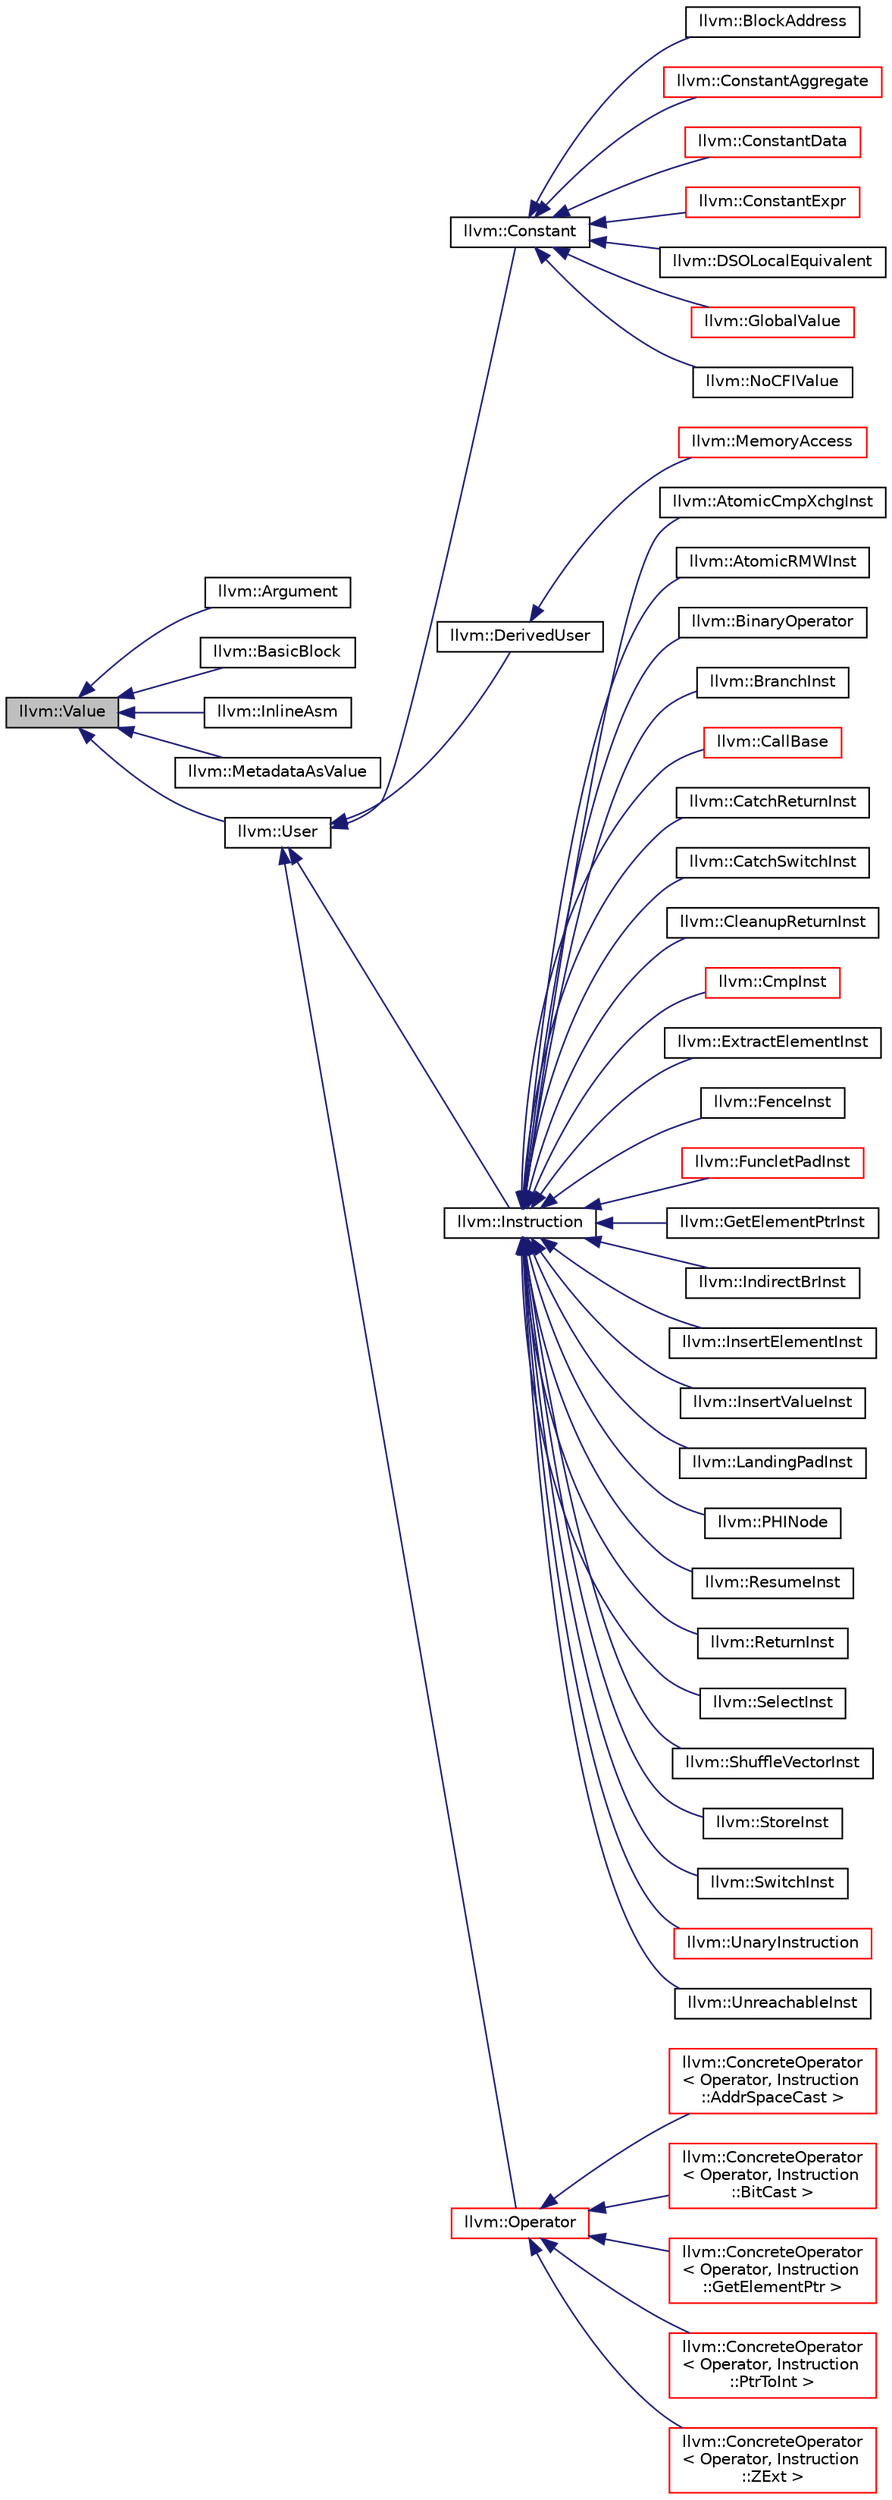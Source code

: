 digraph "llvm::Value"
{
 // LATEX_PDF_SIZE
  bgcolor="transparent";
  edge [fontname="Helvetica",fontsize="10",labelfontname="Helvetica",labelfontsize="10"];
  node [fontname="Helvetica",fontsize="10",shape=record];
  rankdir="LR";
  Node1 [label="llvm::Value",height=0.2,width=0.4,color="black", fillcolor="grey75", style="filled", fontcolor="black",tooltip="LLVM Value Representation."];
  Node1 -> Node2 [dir="back",color="midnightblue",fontsize="10",style="solid",fontname="Helvetica"];
  Node2 [label="llvm::Argument",height=0.2,width=0.4,color="black",URL="$classllvm_1_1Argument.html",tooltip="This class represents an incoming formal argument to a Function."];
  Node1 -> Node3 [dir="back",color="midnightblue",fontsize="10",style="solid",fontname="Helvetica"];
  Node3 [label="llvm::BasicBlock",height=0.2,width=0.4,color="black",URL="$classllvm_1_1BasicBlock.html",tooltip="LLVM Basic Block Representation."];
  Node1 -> Node4 [dir="back",color="midnightblue",fontsize="10",style="solid",fontname="Helvetica"];
  Node4 [label="llvm::InlineAsm",height=0.2,width=0.4,color="black",URL="$classllvm_1_1InlineAsm.html",tooltip=" "];
  Node1 -> Node5 [dir="back",color="midnightblue",fontsize="10",style="solid",fontname="Helvetica"];
  Node5 [label="llvm::MetadataAsValue",height=0.2,width=0.4,color="black",URL="$classllvm_1_1MetadataAsValue.html",tooltip="Metadata wrapper in the Value hierarchy."];
  Node1 -> Node6 [dir="back",color="midnightblue",fontsize="10",style="solid",fontname="Helvetica"];
  Node6 [label="llvm::User",height=0.2,width=0.4,color="black",URL="$classllvm_1_1User.html",tooltip=" "];
  Node6 -> Node7 [dir="back",color="midnightblue",fontsize="10",style="solid",fontname="Helvetica"];
  Node7 [label="llvm::Constant",height=0.2,width=0.4,color="black",URL="$classllvm_1_1Constant.html",tooltip="This is an important base class in LLVM."];
  Node7 -> Node8 [dir="back",color="midnightblue",fontsize="10",style="solid",fontname="Helvetica"];
  Node8 [label="llvm::BlockAddress",height=0.2,width=0.4,color="black",URL="$classllvm_1_1BlockAddress.html",tooltip="The address of a basic block."];
  Node7 -> Node9 [dir="back",color="midnightblue",fontsize="10",style="solid",fontname="Helvetica"];
  Node9 [label="llvm::ConstantAggregate",height=0.2,width=0.4,color="red",URL="$classllvm_1_1ConstantAggregate.html",tooltip="Base class for aggregate constants (with operands)."];
  Node7 -> Node13 [dir="back",color="midnightblue",fontsize="10",style="solid",fontname="Helvetica"];
  Node13 [label="llvm::ConstantData",height=0.2,width=0.4,color="red",URL="$classllvm_1_1ConstantData.html",tooltip="Base class for constants with no operands."];
  Node7 -> Node25 [dir="back",color="midnightblue",fontsize="10",style="solid",fontname="Helvetica"];
  Node25 [label="llvm::ConstantExpr",height=0.2,width=0.4,color="red",URL="$classllvm_1_1ConstantExpr.html",tooltip="A constant value that is initialized with an expression using other constant values."];
  Node7 -> Node34 [dir="back",color="midnightblue",fontsize="10",style="solid",fontname="Helvetica"];
  Node34 [label="llvm::DSOLocalEquivalent",height=0.2,width=0.4,color="black",URL="$classllvm_1_1DSOLocalEquivalent.html",tooltip="Wrapper for a function that represents a value that functionally represents the original function."];
  Node7 -> Node35 [dir="back",color="midnightblue",fontsize="10",style="solid",fontname="Helvetica"];
  Node35 [label="llvm::GlobalValue",height=0.2,width=0.4,color="red",URL="$classllvm_1_1GlobalValue.html",tooltip=" "];
  Node7 -> Node41 [dir="back",color="midnightblue",fontsize="10",style="solid",fontname="Helvetica"];
  Node41 [label="llvm::NoCFIValue",height=0.2,width=0.4,color="black",URL="$classllvm_1_1NoCFIValue.html",tooltip="Wrapper for a value that won't be replaced with a CFI jump table pointer in LowerTypeTestsModule."];
  Node6 -> Node42 [dir="back",color="midnightblue",fontsize="10",style="solid",fontname="Helvetica"];
  Node42 [label="llvm::DerivedUser",height=0.2,width=0.4,color="black",URL="$classllvm_1_1DerivedUser.html",tooltip="Extension point for the Value hierarchy."];
  Node42 -> Node43 [dir="back",color="midnightblue",fontsize="10",style="solid",fontname="Helvetica"];
  Node43 [label="llvm::MemoryAccess",height=0.2,width=0.4,color="red",URL="$classllvm_1_1MemoryAccess.html",tooltip=" "];
  Node6 -> Node48 [dir="back",color="midnightblue",fontsize="10",style="solid",fontname="Helvetica"];
  Node48 [label="llvm::Instruction",height=0.2,width=0.4,color="black",URL="$classllvm_1_1Instruction.html",tooltip=" "];
  Node48 -> Node49 [dir="back",color="midnightblue",fontsize="10",style="solid",fontname="Helvetica"];
  Node49 [label="llvm::AtomicCmpXchgInst",height=0.2,width=0.4,color="black",URL="$classllvm_1_1AtomicCmpXchgInst.html",tooltip="An instruction that atomically checks whether a specified value is in a memory location,..."];
  Node48 -> Node50 [dir="back",color="midnightblue",fontsize="10",style="solid",fontname="Helvetica"];
  Node50 [label="llvm::AtomicRMWInst",height=0.2,width=0.4,color="black",URL="$classllvm_1_1AtomicRMWInst.html",tooltip="an instruction that atomically reads a memory location, combines it with another value,..."];
  Node48 -> Node51 [dir="back",color="midnightblue",fontsize="10",style="solid",fontname="Helvetica"];
  Node51 [label="llvm::BinaryOperator",height=0.2,width=0.4,color="black",URL="$classllvm_1_1BinaryOperator.html",tooltip=" "];
  Node48 -> Node52 [dir="back",color="midnightblue",fontsize="10",style="solid",fontname="Helvetica"];
  Node52 [label="llvm::BranchInst",height=0.2,width=0.4,color="black",URL="$classllvm_1_1BranchInst.html",tooltip="Conditional or Unconditional Branch instruction."];
  Node48 -> Node53 [dir="back",color="midnightblue",fontsize="10",style="solid",fontname="Helvetica"];
  Node53 [label="llvm::CallBase",height=0.2,width=0.4,color="red",URL="$classllvm_1_1CallBase.html",tooltip="Base class for all callable instructions (InvokeInst and CallInst) Holds everything related to callin..."];
  Node48 -> Node148 [dir="back",color="midnightblue",fontsize="10",style="solid",fontname="Helvetica"];
  Node148 [label="llvm::CatchReturnInst",height=0.2,width=0.4,color="black",URL="$classllvm_1_1CatchReturnInst.html",tooltip=" "];
  Node48 -> Node149 [dir="back",color="midnightblue",fontsize="10",style="solid",fontname="Helvetica"];
  Node149 [label="llvm::CatchSwitchInst",height=0.2,width=0.4,color="black",URL="$classllvm_1_1CatchSwitchInst.html",tooltip=" "];
  Node48 -> Node150 [dir="back",color="midnightblue",fontsize="10",style="solid",fontname="Helvetica"];
  Node150 [label="llvm::CleanupReturnInst",height=0.2,width=0.4,color="black",URL="$classllvm_1_1CleanupReturnInst.html",tooltip=" "];
  Node48 -> Node151 [dir="back",color="midnightblue",fontsize="10",style="solid",fontname="Helvetica"];
  Node151 [label="llvm::CmpInst",height=0.2,width=0.4,color="red",URL="$classllvm_1_1CmpInst.html",tooltip="This class is the base class for the comparison instructions."];
  Node48 -> Node154 [dir="back",color="midnightblue",fontsize="10",style="solid",fontname="Helvetica"];
  Node154 [label="llvm::ExtractElementInst",height=0.2,width=0.4,color="black",URL="$classllvm_1_1ExtractElementInst.html",tooltip="This instruction extracts a single (scalar) element from a VectorType value."];
  Node48 -> Node155 [dir="back",color="midnightblue",fontsize="10",style="solid",fontname="Helvetica"];
  Node155 [label="llvm::FenceInst",height=0.2,width=0.4,color="black",URL="$classllvm_1_1FenceInst.html",tooltip="An instruction for ordering other memory operations."];
  Node48 -> Node156 [dir="back",color="midnightblue",fontsize="10",style="solid",fontname="Helvetica"];
  Node156 [label="llvm::FuncletPadInst",height=0.2,width=0.4,color="red",URL="$classllvm_1_1FuncletPadInst.html",tooltip=" "];
  Node48 -> Node159 [dir="back",color="midnightblue",fontsize="10",style="solid",fontname="Helvetica"];
  Node159 [label="llvm::GetElementPtrInst",height=0.2,width=0.4,color="black",URL="$classllvm_1_1GetElementPtrInst.html",tooltip="an instruction for type-safe pointer arithmetic to access elements of arrays and structs"];
  Node48 -> Node160 [dir="back",color="midnightblue",fontsize="10",style="solid",fontname="Helvetica"];
  Node160 [label="llvm::IndirectBrInst",height=0.2,width=0.4,color="black",URL="$classllvm_1_1IndirectBrInst.html",tooltip="Indirect Branch Instruction."];
  Node48 -> Node161 [dir="back",color="midnightblue",fontsize="10",style="solid",fontname="Helvetica"];
  Node161 [label="llvm::InsertElementInst",height=0.2,width=0.4,color="black",URL="$classllvm_1_1InsertElementInst.html",tooltip="This instruction inserts a single (scalar) element into a VectorType value."];
  Node48 -> Node162 [dir="back",color="midnightblue",fontsize="10",style="solid",fontname="Helvetica"];
  Node162 [label="llvm::InsertValueInst",height=0.2,width=0.4,color="black",URL="$classllvm_1_1InsertValueInst.html",tooltip="This instruction inserts a struct field of array element value into an aggregate value."];
  Node48 -> Node163 [dir="back",color="midnightblue",fontsize="10",style="solid",fontname="Helvetica"];
  Node163 [label="llvm::LandingPadInst",height=0.2,width=0.4,color="black",URL="$classllvm_1_1LandingPadInst.html",tooltip="The landingpad instruction holds all of the information necessary to generate correct exception handl..."];
  Node48 -> Node164 [dir="back",color="midnightblue",fontsize="10",style="solid",fontname="Helvetica"];
  Node164 [label="llvm::PHINode",height=0.2,width=0.4,color="black",URL="$classllvm_1_1PHINode.html",tooltip=" "];
  Node48 -> Node165 [dir="back",color="midnightblue",fontsize="10",style="solid",fontname="Helvetica"];
  Node165 [label="llvm::ResumeInst",height=0.2,width=0.4,color="black",URL="$classllvm_1_1ResumeInst.html",tooltip="Resume the propagation of an exception."];
  Node48 -> Node166 [dir="back",color="midnightblue",fontsize="10",style="solid",fontname="Helvetica"];
  Node166 [label="llvm::ReturnInst",height=0.2,width=0.4,color="black",URL="$classllvm_1_1ReturnInst.html",tooltip="Return a value (possibly void), from a function."];
  Node48 -> Node167 [dir="back",color="midnightblue",fontsize="10",style="solid",fontname="Helvetica"];
  Node167 [label="llvm::SelectInst",height=0.2,width=0.4,color="black",URL="$classllvm_1_1SelectInst.html",tooltip="This class represents the LLVM 'select' instruction."];
  Node48 -> Node168 [dir="back",color="midnightblue",fontsize="10",style="solid",fontname="Helvetica"];
  Node168 [label="llvm::ShuffleVectorInst",height=0.2,width=0.4,color="black",URL="$classllvm_1_1ShuffleVectorInst.html",tooltip="This instruction constructs a fixed permutation of two input vectors."];
  Node48 -> Node169 [dir="back",color="midnightblue",fontsize="10",style="solid",fontname="Helvetica"];
  Node169 [label="llvm::StoreInst",height=0.2,width=0.4,color="black",URL="$classllvm_1_1StoreInst.html",tooltip="An instruction for storing to memory."];
  Node48 -> Node170 [dir="back",color="midnightblue",fontsize="10",style="solid",fontname="Helvetica"];
  Node170 [label="llvm::SwitchInst",height=0.2,width=0.4,color="black",URL="$classllvm_1_1SwitchInst.html",tooltip="Multiway switch."];
  Node48 -> Node171 [dir="back",color="midnightblue",fontsize="10",style="solid",fontname="Helvetica"];
  Node171 [label="llvm::UnaryInstruction",height=0.2,width=0.4,color="red",URL="$classllvm_1_1UnaryInstruction.html",tooltip=" "];
  Node48 -> Node192 [dir="back",color="midnightblue",fontsize="10",style="solid",fontname="Helvetica"];
  Node192 [label="llvm::UnreachableInst",height=0.2,width=0.4,color="black",URL="$classllvm_1_1UnreachableInst.html",tooltip="This function has undefined behavior."];
  Node6 -> Node193 [dir="back",color="midnightblue",fontsize="10",style="solid",fontname="Helvetica"];
  Node193 [label="llvm::Operator",height=0.2,width=0.4,color="red",URL="$classllvm_1_1Operator.html",tooltip="This is a utility class that provides an abstraction for the common functionality between Instruction..."];
  Node193 -> Node194 [dir="back",color="midnightblue",fontsize="10",style="solid",fontname="Helvetica"];
  Node194 [label="llvm::ConcreteOperator\l\< Operator, Instruction\l::AddrSpaceCast \>",height=0.2,width=0.4,color="red",URL="$classllvm_1_1ConcreteOperator.html",tooltip=" "];
  Node193 -> Node196 [dir="back",color="midnightblue",fontsize="10",style="solid",fontname="Helvetica"];
  Node196 [label="llvm::ConcreteOperator\l\< Operator, Instruction\l::BitCast \>",height=0.2,width=0.4,color="red",URL="$classllvm_1_1ConcreteOperator.html",tooltip=" "];
  Node193 -> Node198 [dir="back",color="midnightblue",fontsize="10",style="solid",fontname="Helvetica"];
  Node198 [label="llvm::ConcreteOperator\l\< Operator, Instruction\l::GetElementPtr \>",height=0.2,width=0.4,color="red",URL="$classllvm_1_1ConcreteOperator.html",tooltip=" "];
  Node193 -> Node200 [dir="back",color="midnightblue",fontsize="10",style="solid",fontname="Helvetica"];
  Node200 [label="llvm::ConcreteOperator\l\< Operator, Instruction\l::PtrToInt \>",height=0.2,width=0.4,color="red",URL="$classllvm_1_1ConcreteOperator.html",tooltip=" "];
  Node193 -> Node202 [dir="back",color="midnightblue",fontsize="10",style="solid",fontname="Helvetica"];
  Node202 [label="llvm::ConcreteOperator\l\< Operator, Instruction\l::ZExt \>",height=0.2,width=0.4,color="red",URL="$classllvm_1_1ConcreteOperator.html",tooltip=" "];
}
